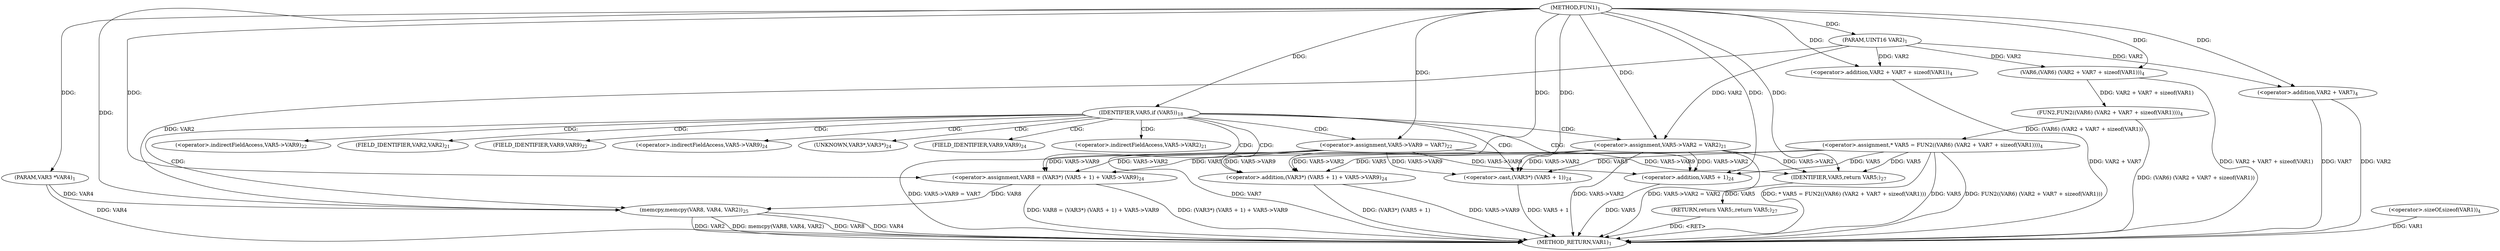 digraph "FUN1" {  
"8" [label = <(METHOD,FUN1)<SUB>1</SUB>> ]
"54" [label = <(METHOD_RETURN,VAR1)<SUB>1</SUB>> ]
"9" [label = <(PARAM,UINT16 VAR2)<SUB>1</SUB>> ]
"10" [label = <(PARAM,VAR3 *VAR4)<SUB>1</SUB>> ]
"13" [label = <(&lt;operator&gt;.assignment,* VAR5 = FUN2((VAR6) (VAR2 + VAR7 + sizeof(VAR1))))<SUB>4</SUB>> ]
"52" [label = <(RETURN,return VAR5;,return VAR5;)<SUB>27</SUB>> ]
"24" [label = <(IDENTIFIER,VAR5,if (VAR5))<SUB>18</SUB>> ]
"53" [label = <(IDENTIFIER,VAR5,return VAR5;)<SUB>27</SUB>> ]
"15" [label = <(FUN2,FUN2((VAR6) (VAR2 + VAR7 + sizeof(VAR1))))<SUB>4</SUB>> ]
"27" [label = <(&lt;operator&gt;.assignment,VAR5-&gt;VAR2 = VAR2)<SUB>21</SUB>> ]
"32" [label = <(&lt;operator&gt;.assignment,VAR5-&gt;VAR9 = VAR7)<SUB>22</SUB>> ]
"37" [label = <(&lt;operator&gt;.assignment,VAR8 = (VAR3*) (VAR5 + 1) + VAR5-&gt;VAR9)<SUB>24</SUB>> ]
"48" [label = <(memcpy,memcpy(VAR8, VAR4, VAR2))<SUB>25</SUB>> ]
"16" [label = <(VAR6,(VAR6) (VAR2 + VAR7 + sizeof(VAR1)))<SUB>4</SUB>> ]
"17" [label = <(&lt;operator&gt;.addition,VAR2 + VAR7 + sizeof(VAR1))<SUB>4</SUB>> ]
"39" [label = <(&lt;operator&gt;.addition,(VAR3*) (VAR5 + 1) + VAR5-&gt;VAR9)<SUB>24</SUB>> ]
"18" [label = <(&lt;operator&gt;.addition,VAR2 + VAR7)<SUB>4</SUB>> ]
"21" [label = <(&lt;operator&gt;.sizeOf,sizeof(VAR1))<SUB>4</SUB>> ]
"40" [label = <(&lt;operator&gt;.cast,(VAR3*) (VAR5 + 1))<SUB>24</SUB>> ]
"42" [label = <(&lt;operator&gt;.addition,VAR5 + 1)<SUB>24</SUB>> ]
"28" [label = <(&lt;operator&gt;.indirectFieldAccess,VAR5-&gt;VAR2)<SUB>21</SUB>> ]
"33" [label = <(&lt;operator&gt;.indirectFieldAccess,VAR5-&gt;VAR9)<SUB>22</SUB>> ]
"30" [label = <(FIELD_IDENTIFIER,VAR2,VAR2)<SUB>21</SUB>> ]
"35" [label = <(FIELD_IDENTIFIER,VAR9,VAR9)<SUB>22</SUB>> ]
"45" [label = <(&lt;operator&gt;.indirectFieldAccess,VAR5-&gt;VAR9)<SUB>24</SUB>> ]
"41" [label = <(UNKNOWN,VAR3*,VAR3*)<SUB>24</SUB>> ]
"47" [label = <(FIELD_IDENTIFIER,VAR9,VAR9)<SUB>24</SUB>> ]
  "52" -> "54"  [ label = "DDG: &lt;RET&gt;"] 
  "10" -> "54"  [ label = "DDG: VAR4"] 
  "13" -> "54"  [ label = "DDG: VAR5"] 
  "18" -> "54"  [ label = "DDG: VAR2"] 
  "18" -> "54"  [ label = "DDG: VAR7"] 
  "17" -> "54"  [ label = "DDG: VAR2 + VAR7"] 
  "16" -> "54"  [ label = "DDG: VAR2 + VAR7 + sizeof(VAR1)"] 
  "15" -> "54"  [ label = "DDG: (VAR6) (VAR2 + VAR7 + sizeof(VAR1))"] 
  "13" -> "54"  [ label = "DDG: FUN2((VAR6) (VAR2 + VAR7 + sizeof(VAR1)))"] 
  "13" -> "54"  [ label = "DDG: * VAR5 = FUN2((VAR6) (VAR2 + VAR7 + sizeof(VAR1)))"] 
  "27" -> "54"  [ label = "DDG: VAR5-&gt;VAR2"] 
  "27" -> "54"  [ label = "DDG: VAR5-&gt;VAR2 = VAR2"] 
  "32" -> "54"  [ label = "DDG: VAR7"] 
  "32" -> "54"  [ label = "DDG: VAR5-&gt;VAR9 = VAR7"] 
  "42" -> "54"  [ label = "DDG: VAR5"] 
  "40" -> "54"  [ label = "DDG: VAR5 + 1"] 
  "39" -> "54"  [ label = "DDG: (VAR3*) (VAR5 + 1)"] 
  "39" -> "54"  [ label = "DDG: VAR5-&gt;VAR9"] 
  "37" -> "54"  [ label = "DDG: (VAR3*) (VAR5 + 1) + VAR5-&gt;VAR9"] 
  "37" -> "54"  [ label = "DDG: VAR8 = (VAR3*) (VAR5 + 1) + VAR5-&gt;VAR9"] 
  "48" -> "54"  [ label = "DDG: VAR8"] 
  "48" -> "54"  [ label = "DDG: VAR4"] 
  "48" -> "54"  [ label = "DDG: VAR2"] 
  "48" -> "54"  [ label = "DDG: memcpy(VAR8, VAR4, VAR2)"] 
  "21" -> "54"  [ label = "DDG: VAR1"] 
  "8" -> "9"  [ label = "DDG: "] 
  "8" -> "10"  [ label = "DDG: "] 
  "15" -> "13"  [ label = "DDG: (VAR6) (VAR2 + VAR7 + sizeof(VAR1))"] 
  "53" -> "52"  [ label = "DDG: VAR5"] 
  "8" -> "24"  [ label = "DDG: "] 
  "13" -> "53"  [ label = "DDG: VAR5"] 
  "27" -> "53"  [ label = "DDG: VAR5-&gt;VAR2"] 
  "8" -> "53"  [ label = "DDG: "] 
  "32" -> "53"  [ label = "DDG: VAR5-&gt;VAR9"] 
  "16" -> "15"  [ label = "DDG: VAR2 + VAR7 + sizeof(VAR1)"] 
  "8" -> "27"  [ label = "DDG: "] 
  "9" -> "27"  [ label = "DDG: VAR2"] 
  "8" -> "32"  [ label = "DDG: "] 
  "13" -> "37"  [ label = "DDG: VAR5"] 
  "27" -> "37"  [ label = "DDG: VAR5-&gt;VAR2"] 
  "32" -> "37"  [ label = "DDG: VAR5-&gt;VAR9"] 
  "8" -> "37"  [ label = "DDG: "] 
  "9" -> "16"  [ label = "DDG: VAR2"] 
  "8" -> "16"  [ label = "DDG: "] 
  "37" -> "48"  [ label = "DDG: VAR8"] 
  "8" -> "48"  [ label = "DDG: "] 
  "10" -> "48"  [ label = "DDG: VAR4"] 
  "9" -> "48"  [ label = "DDG: VAR2"] 
  "9" -> "17"  [ label = "DDG: VAR2"] 
  "8" -> "17"  [ label = "DDG: "] 
  "13" -> "39"  [ label = "DDG: VAR5"] 
  "27" -> "39"  [ label = "DDG: VAR5-&gt;VAR2"] 
  "32" -> "39"  [ label = "DDG: VAR5-&gt;VAR9"] 
  "8" -> "39"  [ label = "DDG: "] 
  "9" -> "18"  [ label = "DDG: VAR2"] 
  "8" -> "18"  [ label = "DDG: "] 
  "13" -> "40"  [ label = "DDG: VAR5"] 
  "27" -> "40"  [ label = "DDG: VAR5-&gt;VAR2"] 
  "32" -> "40"  [ label = "DDG: VAR5-&gt;VAR9"] 
  "8" -> "40"  [ label = "DDG: "] 
  "13" -> "42"  [ label = "DDG: VAR5"] 
  "27" -> "42"  [ label = "DDG: VAR5-&gt;VAR2"] 
  "32" -> "42"  [ label = "DDG: VAR5-&gt;VAR9"] 
  "8" -> "42"  [ label = "DDG: "] 
  "24" -> "47"  [ label = "CDG: "] 
  "24" -> "30"  [ label = "CDG: "] 
  "24" -> "48"  [ label = "CDG: "] 
  "24" -> "32"  [ label = "CDG: "] 
  "24" -> "33"  [ label = "CDG: "] 
  "24" -> "42"  [ label = "CDG: "] 
  "24" -> "28"  [ label = "CDG: "] 
  "24" -> "37"  [ label = "CDG: "] 
  "24" -> "41"  [ label = "CDG: "] 
  "24" -> "45"  [ label = "CDG: "] 
  "24" -> "27"  [ label = "CDG: "] 
  "24" -> "40"  [ label = "CDG: "] 
  "24" -> "35"  [ label = "CDG: "] 
  "24" -> "39"  [ label = "CDG: "] 
}
